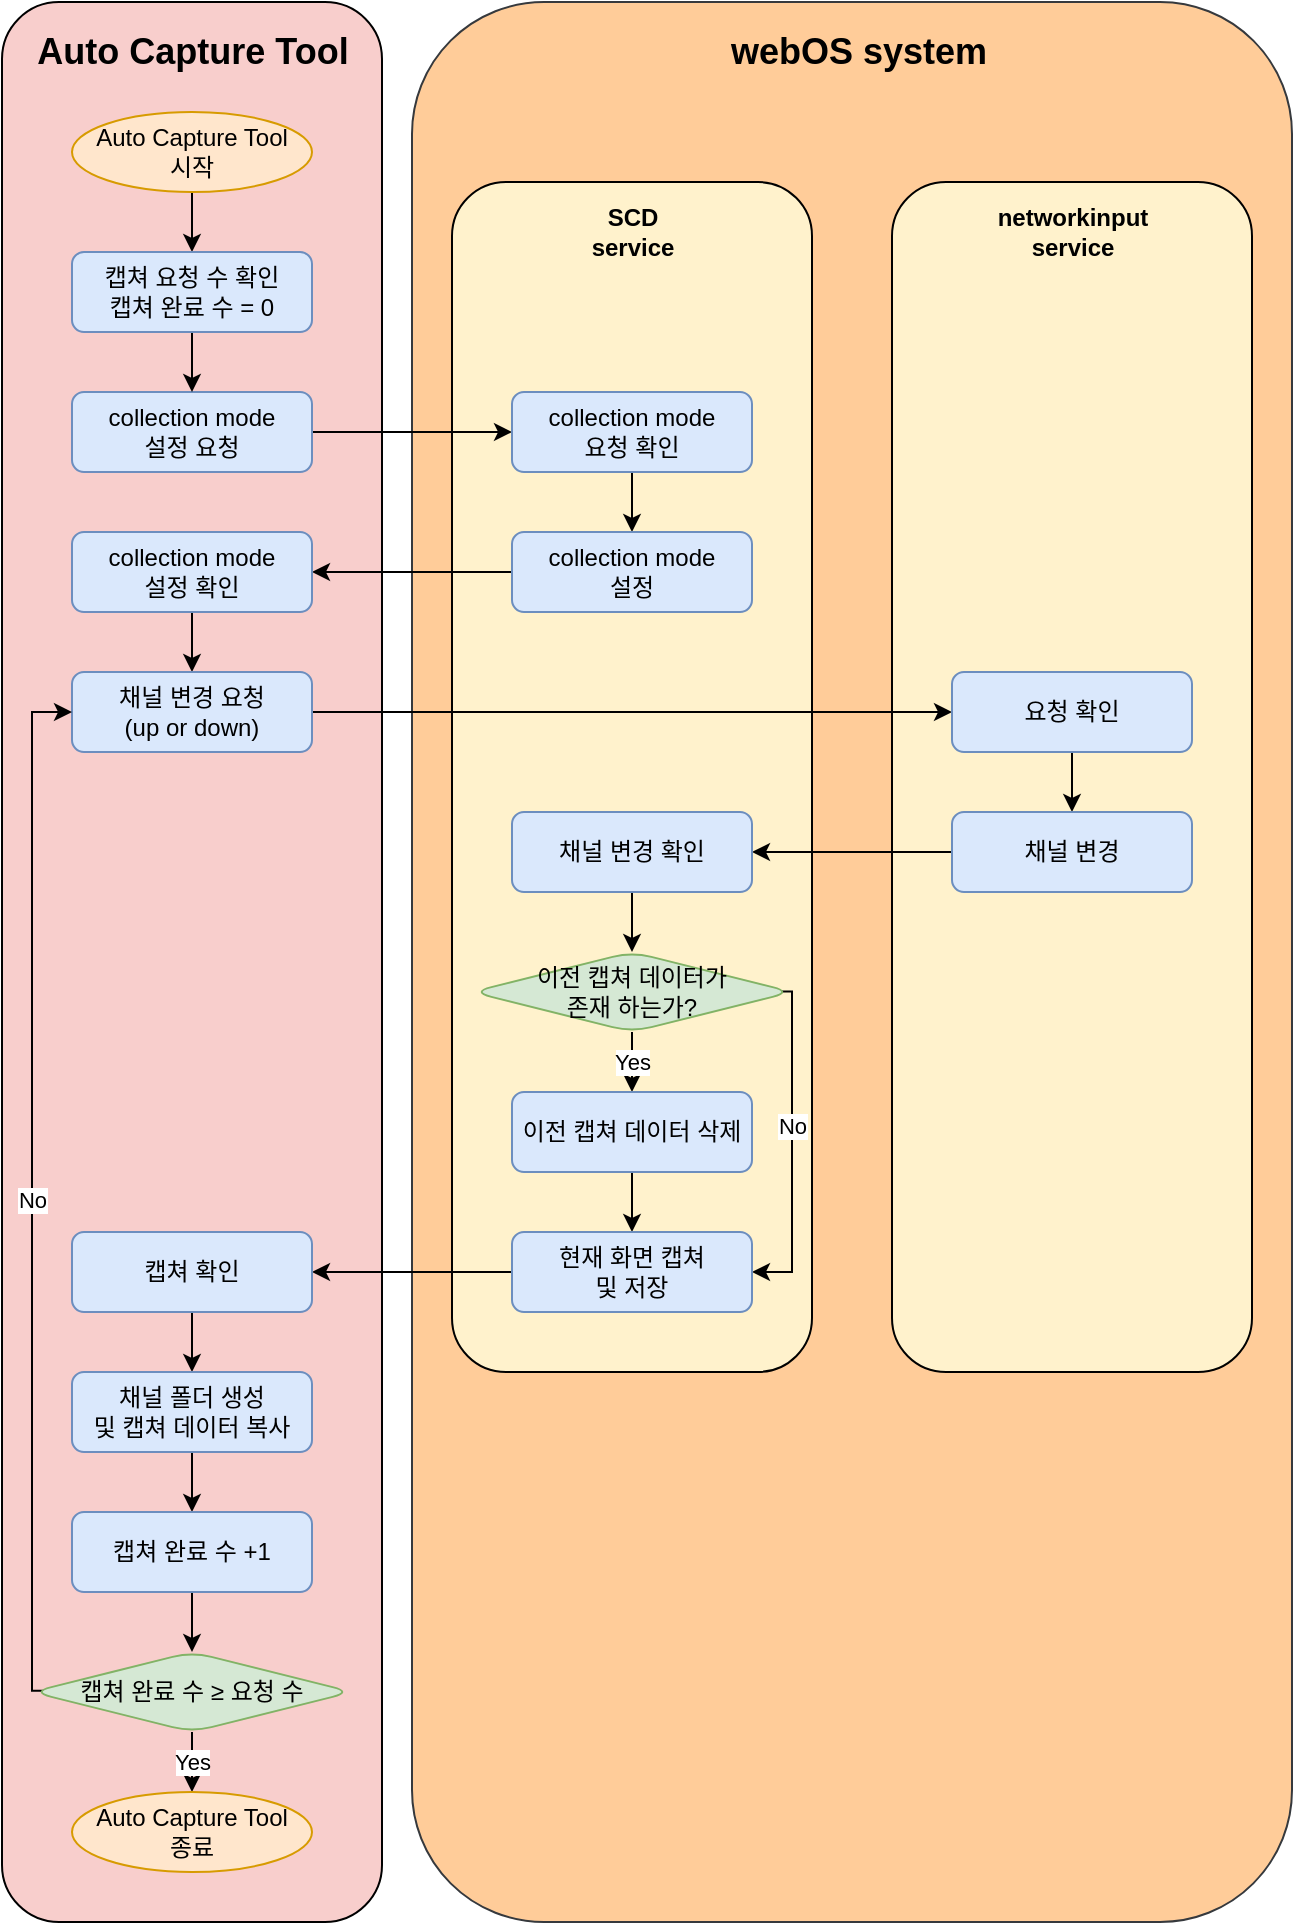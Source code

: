 <mxfile version="26.0.16">
  <diagram name="페이지-1" id="wzwV9LyGUwf6h5hmWH8o">
    <mxGraphModel dx="2074" dy="746" grid="1" gridSize="10" guides="1" tooltips="1" connect="1" arrows="1" fold="1" page="1" pageScale="1" pageWidth="827" pageHeight="1169" math="0" shadow="0">
      <root>
        <mxCell id="0" />
        <mxCell id="1" parent="0" />
        <mxCell id="uOsRiVfvqLEkOi3xoliv-1" value="" style="rounded=1;whiteSpace=wrap;html=1;fillColor=#ffcc99;strokeColor=#36393d;glass=0;shadow=0;" vertex="1" parent="1">
          <mxGeometry x="245" y="105" width="440" height="960" as="geometry" />
        </mxCell>
        <mxCell id="uOsRiVfvqLEkOi3xoliv-2" value="" style="rounded=1;whiteSpace=wrap;html=1;fillColor=#fff2cc;strokeColor=#000000;" vertex="1" parent="1">
          <mxGeometry x="485" y="195" width="180" height="595" as="geometry" />
        </mxCell>
        <mxCell id="uOsRiVfvqLEkOi3xoliv-3" value="" style="rounded=1;whiteSpace=wrap;html=1;fillColor=#fff2cc;strokeColor=#000000;" vertex="1" parent="1">
          <mxGeometry x="265" y="195" width="180" height="595" as="geometry" />
        </mxCell>
        <mxCell id="uOsRiVfvqLEkOi3xoliv-4" value="" style="rounded=1;whiteSpace=wrap;html=1;fillColor=#f8cecc;strokeColor=#000000;" vertex="1" parent="1">
          <mxGeometry x="40" y="105" width="190" height="960" as="geometry" />
        </mxCell>
        <mxCell id="uOsRiVfvqLEkOi3xoliv-5" style="edgeStyle=orthogonalEdgeStyle;rounded=0;orthogonalLoop=1;jettySize=auto;html=1;entryX=0;entryY=0.5;entryDx=0;entryDy=0;" edge="1" parent="1" source="uOsRiVfvqLEkOi3xoliv-6" target="uOsRiVfvqLEkOi3xoliv-10">
          <mxGeometry relative="1" as="geometry" />
        </mxCell>
        <mxCell id="uOsRiVfvqLEkOi3xoliv-6" value="collection mode&lt;div&gt;설정 요청&lt;/div&gt;" style="rounded=1;whiteSpace=wrap;html=1;fontSize=12;glass=0;strokeWidth=1;shadow=0;fillColor=#dae8fc;strokeColor=#6c8ebf;" vertex="1" parent="1">
          <mxGeometry x="75" y="300" width="120" height="40" as="geometry" />
        </mxCell>
        <mxCell id="uOsRiVfvqLEkOi3xoliv-7" value="Auto Capture Tool" style="text;html=1;align=center;verticalAlign=middle;resizable=0;points=[];autosize=1;strokeColor=none;fillColor=none;fontSize=18;fontStyle=1" vertex="1" parent="1">
          <mxGeometry x="50" y="110" width="170" height="40" as="geometry" />
        </mxCell>
        <mxCell id="uOsRiVfvqLEkOi3xoliv-8" value="SCD&lt;div&gt;service&lt;/div&gt;" style="text;html=1;align=center;verticalAlign=middle;resizable=0;points=[];autosize=1;strokeColor=none;fillColor=none;fontStyle=1" vertex="1" parent="1">
          <mxGeometry x="325" y="200" width="60" height="40" as="geometry" />
        </mxCell>
        <mxCell id="uOsRiVfvqLEkOi3xoliv-9" style="edgeStyle=orthogonalEdgeStyle;rounded=0;orthogonalLoop=1;jettySize=auto;html=1;exitX=0.5;exitY=1;exitDx=0;exitDy=0;entryX=0.5;entryY=0;entryDx=0;entryDy=0;" edge="1" parent="1" source="uOsRiVfvqLEkOi3xoliv-10" target="uOsRiVfvqLEkOi3xoliv-12">
          <mxGeometry relative="1" as="geometry" />
        </mxCell>
        <mxCell id="uOsRiVfvqLEkOi3xoliv-10" value="collection mode&lt;div&gt;&lt;span style=&quot;background-color: transparent; color: light-dark(rgb(0, 0, 0), rgb(255, 255, 255));&quot;&gt;요청 확인&lt;/span&gt;&lt;/div&gt;" style="rounded=1;whiteSpace=wrap;html=1;fontSize=12;glass=0;strokeWidth=1;shadow=0;fillColor=#dae8fc;strokeColor=#6c8ebf;" vertex="1" parent="1">
          <mxGeometry x="295" y="300" width="120" height="40" as="geometry" />
        </mxCell>
        <mxCell id="uOsRiVfvqLEkOi3xoliv-11" style="edgeStyle=orthogonalEdgeStyle;rounded=0;orthogonalLoop=1;jettySize=auto;html=1;exitX=0;exitY=0.5;exitDx=0;exitDy=0;" edge="1" parent="1" source="uOsRiVfvqLEkOi3xoliv-12" target="uOsRiVfvqLEkOi3xoliv-14">
          <mxGeometry relative="1" as="geometry" />
        </mxCell>
        <mxCell id="uOsRiVfvqLEkOi3xoliv-12" value="collection mode&lt;div&gt;설정&lt;/div&gt;" style="rounded=1;whiteSpace=wrap;html=1;fontSize=12;glass=0;strokeWidth=1;shadow=0;fillColor=#dae8fc;strokeColor=#6c8ebf;" vertex="1" parent="1">
          <mxGeometry x="295" y="370" width="120" height="40" as="geometry" />
        </mxCell>
        <mxCell id="uOsRiVfvqLEkOi3xoliv-13" style="edgeStyle=orthogonalEdgeStyle;rounded=0;orthogonalLoop=1;jettySize=auto;html=1;exitX=0.5;exitY=1;exitDx=0;exitDy=0;entryX=0.5;entryY=0;entryDx=0;entryDy=0;" edge="1" parent="1" source="uOsRiVfvqLEkOi3xoliv-14" target="uOsRiVfvqLEkOi3xoliv-18">
          <mxGeometry relative="1" as="geometry" />
        </mxCell>
        <mxCell id="uOsRiVfvqLEkOi3xoliv-14" value="collection mode&lt;div&gt;설정 확인&lt;/div&gt;" style="rounded=1;whiteSpace=wrap;html=1;fontSize=12;glass=0;strokeWidth=1;shadow=0;fillColor=#dae8fc;strokeColor=#6c8ebf;" vertex="1" parent="1">
          <mxGeometry x="75" y="370" width="120" height="40" as="geometry" />
        </mxCell>
        <mxCell id="uOsRiVfvqLEkOi3xoliv-15" style="edgeStyle=orthogonalEdgeStyle;rounded=0;orthogonalLoop=1;jettySize=auto;html=1;exitX=0.5;exitY=1;exitDx=0;exitDy=0;" edge="1" parent="1" source="uOsRiVfvqLEkOi3xoliv-16" target="uOsRiVfvqLEkOi3xoliv-38">
          <mxGeometry relative="1" as="geometry" />
        </mxCell>
        <mxCell id="uOsRiVfvqLEkOi3xoliv-16" value="Auto Capture Tool&lt;div&gt;시작&lt;/div&gt;" style="ellipse;whiteSpace=wrap;html=1;fillColor=#ffe6cc;strokeColor=#d79b00;" vertex="1" parent="1">
          <mxGeometry x="75" y="160" width="120" height="40" as="geometry" />
        </mxCell>
        <mxCell id="uOsRiVfvqLEkOi3xoliv-17" style="edgeStyle=orthogonalEdgeStyle;rounded=0;orthogonalLoop=1;jettySize=auto;html=1;exitX=1;exitY=0.5;exitDx=0;exitDy=0;entryX=0;entryY=0.5;entryDx=0;entryDy=0;" edge="1" parent="1" source="uOsRiVfvqLEkOi3xoliv-18" target="uOsRiVfvqLEkOi3xoliv-21">
          <mxGeometry relative="1" as="geometry" />
        </mxCell>
        <mxCell id="uOsRiVfvqLEkOi3xoliv-18" value="채널 변경 요청&lt;div&gt;(up or down)&lt;/div&gt;" style="rounded=1;whiteSpace=wrap;html=1;fontSize=12;glass=0;strokeWidth=1;shadow=0;fillColor=#dae8fc;strokeColor=#6c8ebf;" vertex="1" parent="1">
          <mxGeometry x="75" y="440" width="120" height="40" as="geometry" />
        </mxCell>
        <mxCell id="uOsRiVfvqLEkOi3xoliv-19" value="networkinput&lt;div&gt;service&lt;/div&gt;" style="text;html=1;align=center;verticalAlign=middle;resizable=0;points=[];autosize=1;strokeColor=none;fillColor=none;fontStyle=1" vertex="1" parent="1">
          <mxGeometry x="530" y="200" width="90" height="40" as="geometry" />
        </mxCell>
        <mxCell id="uOsRiVfvqLEkOi3xoliv-20" style="edgeStyle=orthogonalEdgeStyle;rounded=0;orthogonalLoop=1;jettySize=auto;html=1;exitX=0.5;exitY=1;exitDx=0;exitDy=0;entryX=0.5;entryY=0;entryDx=0;entryDy=0;" edge="1" parent="1" source="uOsRiVfvqLEkOi3xoliv-21" target="uOsRiVfvqLEkOi3xoliv-23">
          <mxGeometry relative="1" as="geometry" />
        </mxCell>
        <mxCell id="uOsRiVfvqLEkOi3xoliv-21" value="요청 확인" style="rounded=1;whiteSpace=wrap;html=1;fontSize=12;glass=0;strokeWidth=1;shadow=0;fillColor=#dae8fc;strokeColor=#6c8ebf;" vertex="1" parent="1">
          <mxGeometry x="515" y="440" width="120" height="40" as="geometry" />
        </mxCell>
        <mxCell id="uOsRiVfvqLEkOi3xoliv-22" style="edgeStyle=orthogonalEdgeStyle;rounded=0;orthogonalLoop=1;jettySize=auto;html=1;exitX=0;exitY=0.5;exitDx=0;exitDy=0;" edge="1" parent="1" source="uOsRiVfvqLEkOi3xoliv-23" target="uOsRiVfvqLEkOi3xoliv-25">
          <mxGeometry relative="1" as="geometry" />
        </mxCell>
        <mxCell id="uOsRiVfvqLEkOi3xoliv-23" value="채널 변경" style="rounded=1;whiteSpace=wrap;html=1;fontSize=12;glass=0;strokeWidth=1;shadow=0;fillColor=#dae8fc;strokeColor=#6c8ebf;" vertex="1" parent="1">
          <mxGeometry x="515" y="510" width="120" height="40" as="geometry" />
        </mxCell>
        <mxCell id="uOsRiVfvqLEkOi3xoliv-24" style="edgeStyle=orthogonalEdgeStyle;rounded=0;orthogonalLoop=1;jettySize=auto;html=1;exitX=0.5;exitY=1;exitDx=0;exitDy=0;" edge="1" parent="1" source="uOsRiVfvqLEkOi3xoliv-25">
          <mxGeometry relative="1" as="geometry">
            <mxPoint x="355" y="580" as="targetPoint" />
          </mxGeometry>
        </mxCell>
        <mxCell id="uOsRiVfvqLEkOi3xoliv-25" value="채널 변경 확인" style="rounded=1;whiteSpace=wrap;html=1;fontSize=12;glass=0;strokeWidth=1;shadow=0;fillColor=#dae8fc;strokeColor=#6c8ebf;" vertex="1" parent="1">
          <mxGeometry x="295" y="510" width="120" height="40" as="geometry" />
        </mxCell>
        <mxCell id="uOsRiVfvqLEkOi3xoliv-26" value="Yes" style="edgeStyle=orthogonalEdgeStyle;rounded=0;orthogonalLoop=1;jettySize=auto;html=1;exitX=0.5;exitY=1;exitDx=0;exitDy=0;entryX=0.5;entryY=0;entryDx=0;entryDy=0;" edge="1" parent="1" source="uOsRiVfvqLEkOi3xoliv-28" target="uOsRiVfvqLEkOi3xoliv-30">
          <mxGeometry relative="1" as="geometry" />
        </mxCell>
        <mxCell id="uOsRiVfvqLEkOi3xoliv-27" value="No" style="edgeStyle=orthogonalEdgeStyle;rounded=0;orthogonalLoop=1;jettySize=auto;html=1;exitX=0.948;exitY=0.495;exitDx=0;exitDy=0;entryX=1;entryY=0.5;entryDx=0;entryDy=0;exitPerimeter=0;" edge="1" parent="1" source="uOsRiVfvqLEkOi3xoliv-28" target="uOsRiVfvqLEkOi3xoliv-32">
          <mxGeometry x="-0.1" relative="1" as="geometry">
            <Array as="points">
              <mxPoint x="435" y="600" />
              <mxPoint x="435" y="740" />
            </Array>
            <mxPoint as="offset" />
          </mxGeometry>
        </mxCell>
        <mxCell id="uOsRiVfvqLEkOi3xoliv-28" value="이전 캡쳐 데이터가&lt;div&gt;존재 하는가?&lt;/div&gt;" style="rhombus;whiteSpace=wrap;html=1;rounded=1;fillColor=#d5e8d4;strokeColor=#82b366;" vertex="1" parent="1">
          <mxGeometry x="275" y="580" width="160" height="40" as="geometry" />
        </mxCell>
        <mxCell id="uOsRiVfvqLEkOi3xoliv-29" style="edgeStyle=orthogonalEdgeStyle;rounded=0;orthogonalLoop=1;jettySize=auto;html=1;exitX=0.5;exitY=1;exitDx=0;exitDy=0;" edge="1" parent="1" source="uOsRiVfvqLEkOi3xoliv-30" target="uOsRiVfvqLEkOi3xoliv-32">
          <mxGeometry relative="1" as="geometry" />
        </mxCell>
        <mxCell id="uOsRiVfvqLEkOi3xoliv-30" value="이전 캡쳐 데이터 삭제" style="rounded=1;whiteSpace=wrap;html=1;fontSize=12;glass=0;strokeWidth=1;shadow=0;fillColor=#dae8fc;strokeColor=#6c8ebf;" vertex="1" parent="1">
          <mxGeometry x="295" y="650" width="120" height="40" as="geometry" />
        </mxCell>
        <mxCell id="uOsRiVfvqLEkOi3xoliv-31" style="edgeStyle=orthogonalEdgeStyle;rounded=0;orthogonalLoop=1;jettySize=auto;html=1;exitX=0;exitY=0.5;exitDx=0;exitDy=0;" edge="1" parent="1" source="uOsRiVfvqLEkOi3xoliv-32" target="uOsRiVfvqLEkOi3xoliv-34">
          <mxGeometry relative="1" as="geometry" />
        </mxCell>
        <mxCell id="uOsRiVfvqLEkOi3xoliv-32" value="현재 화면 캡쳐&lt;div&gt;및 저장&lt;/div&gt;" style="rounded=1;whiteSpace=wrap;html=1;fontSize=12;glass=0;strokeWidth=1;shadow=0;fillColor=#dae8fc;strokeColor=#6c8ebf;" vertex="1" parent="1">
          <mxGeometry x="295" y="720" width="120" height="40" as="geometry" />
        </mxCell>
        <mxCell id="uOsRiVfvqLEkOi3xoliv-33" style="edgeStyle=orthogonalEdgeStyle;rounded=0;orthogonalLoop=1;jettySize=auto;html=1;exitX=0.5;exitY=1;exitDx=0;exitDy=0;entryX=0.5;entryY=0;entryDx=0;entryDy=0;" edge="1" parent="1" source="uOsRiVfvqLEkOi3xoliv-34" target="uOsRiVfvqLEkOi3xoliv-36">
          <mxGeometry relative="1" as="geometry" />
        </mxCell>
        <mxCell id="uOsRiVfvqLEkOi3xoliv-34" value="캡쳐 확인" style="rounded=1;whiteSpace=wrap;html=1;fontSize=12;glass=0;strokeWidth=1;shadow=0;fillColor=#dae8fc;strokeColor=#6c8ebf;" vertex="1" parent="1">
          <mxGeometry x="75" y="720" width="120" height="40" as="geometry" />
        </mxCell>
        <mxCell id="uOsRiVfvqLEkOi3xoliv-35" style="edgeStyle=orthogonalEdgeStyle;rounded=0;orthogonalLoop=1;jettySize=auto;html=1;exitX=0.5;exitY=1;exitDx=0;exitDy=0;" edge="1" parent="1" source="uOsRiVfvqLEkOi3xoliv-36">
          <mxGeometry relative="1" as="geometry">
            <mxPoint x="135" y="860" as="targetPoint" />
          </mxGeometry>
        </mxCell>
        <mxCell id="uOsRiVfvqLEkOi3xoliv-36" value="채널 폴더 생성&lt;br&gt;및 캡쳐 데이터 복사" style="rounded=1;whiteSpace=wrap;html=1;fontSize=12;glass=0;strokeWidth=1;shadow=0;fillColor=#dae8fc;strokeColor=#6c8ebf;" vertex="1" parent="1">
          <mxGeometry x="75" y="790" width="120" height="40" as="geometry" />
        </mxCell>
        <mxCell id="uOsRiVfvqLEkOi3xoliv-37" style="edgeStyle=orthogonalEdgeStyle;rounded=0;orthogonalLoop=1;jettySize=auto;html=1;exitX=0.5;exitY=1;exitDx=0;exitDy=0;" edge="1" parent="1" source="uOsRiVfvqLEkOi3xoliv-38" target="uOsRiVfvqLEkOi3xoliv-6">
          <mxGeometry relative="1" as="geometry" />
        </mxCell>
        <mxCell id="uOsRiVfvqLEkOi3xoliv-38" value="캡쳐 요청 수 확인&lt;div&gt;캡쳐 완료 수 = 0&lt;/div&gt;" style="rounded=1;whiteSpace=wrap;html=1;fontSize=12;glass=0;strokeWidth=1;shadow=0;fillColor=#dae8fc;strokeColor=#6c8ebf;" vertex="1" parent="1">
          <mxGeometry x="75" y="230" width="120" height="40" as="geometry" />
        </mxCell>
        <mxCell id="uOsRiVfvqLEkOi3xoliv-39" style="edgeStyle=orthogonalEdgeStyle;rounded=0;orthogonalLoop=1;jettySize=auto;html=1;exitX=0.5;exitY=1;exitDx=0;exitDy=0;entryX=0.5;entryY=0;entryDx=0;entryDy=0;" edge="1" parent="1" source="uOsRiVfvqLEkOi3xoliv-40" target="uOsRiVfvqLEkOi3xoliv-43">
          <mxGeometry relative="1" as="geometry" />
        </mxCell>
        <mxCell id="uOsRiVfvqLEkOi3xoliv-40" value="캡쳐 완료 수 +1" style="rounded=1;whiteSpace=wrap;html=1;fontSize=12;glass=0;strokeWidth=1;shadow=0;fillColor=#dae8fc;strokeColor=#6c8ebf;" vertex="1" parent="1">
          <mxGeometry x="75" y="860" width="120" height="40" as="geometry" />
        </mxCell>
        <mxCell id="uOsRiVfvqLEkOi3xoliv-41" value="No" style="edgeStyle=orthogonalEdgeStyle;rounded=0;orthogonalLoop=1;jettySize=auto;html=1;exitX=0.058;exitY=0.485;exitDx=0;exitDy=0;entryX=0;entryY=0.5;entryDx=0;entryDy=0;exitPerimeter=0;" edge="1" parent="1" source="uOsRiVfvqLEkOi3xoliv-43" target="uOsRiVfvqLEkOi3xoliv-18">
          <mxGeometry x="-0.018" relative="1" as="geometry">
            <Array as="points">
              <mxPoint x="55" y="949" />
              <mxPoint x="55" y="460" />
            </Array>
            <mxPoint as="offset" />
          </mxGeometry>
        </mxCell>
        <mxCell id="uOsRiVfvqLEkOi3xoliv-42" value="Yes" style="edgeStyle=orthogonalEdgeStyle;rounded=0;orthogonalLoop=1;jettySize=auto;html=1;exitX=0.5;exitY=1;exitDx=0;exitDy=0;" edge="1" parent="1" source="uOsRiVfvqLEkOi3xoliv-43" target="uOsRiVfvqLEkOi3xoliv-44">
          <mxGeometry relative="1" as="geometry" />
        </mxCell>
        <mxCell id="uOsRiVfvqLEkOi3xoliv-43" value="캡쳐 완료 수 ≥ 요청 수" style="rhombus;whiteSpace=wrap;html=1;rounded=1;fillColor=#d5e8d4;strokeColor=#82b366;" vertex="1" parent="1">
          <mxGeometry x="55" y="930" width="160" height="40" as="geometry" />
        </mxCell>
        <mxCell id="uOsRiVfvqLEkOi3xoliv-44" value="Auto Capture Tool&lt;div&gt;종료&lt;/div&gt;" style="ellipse;whiteSpace=wrap;html=1;fillColor=#ffe6cc;strokeColor=#d79b00;" vertex="1" parent="1">
          <mxGeometry x="75" y="1000" width="120" height="40" as="geometry" />
        </mxCell>
        <mxCell id="uOsRiVfvqLEkOi3xoliv-45" value="webOS system" style="text;html=1;align=center;verticalAlign=middle;resizable=0;points=[];autosize=1;strokeColor=none;fillColor=none;fontSize=18;fontStyle=1" vertex="1" parent="1">
          <mxGeometry x="397.5" y="110" width="140" height="40" as="geometry" />
        </mxCell>
      </root>
    </mxGraphModel>
  </diagram>
</mxfile>
